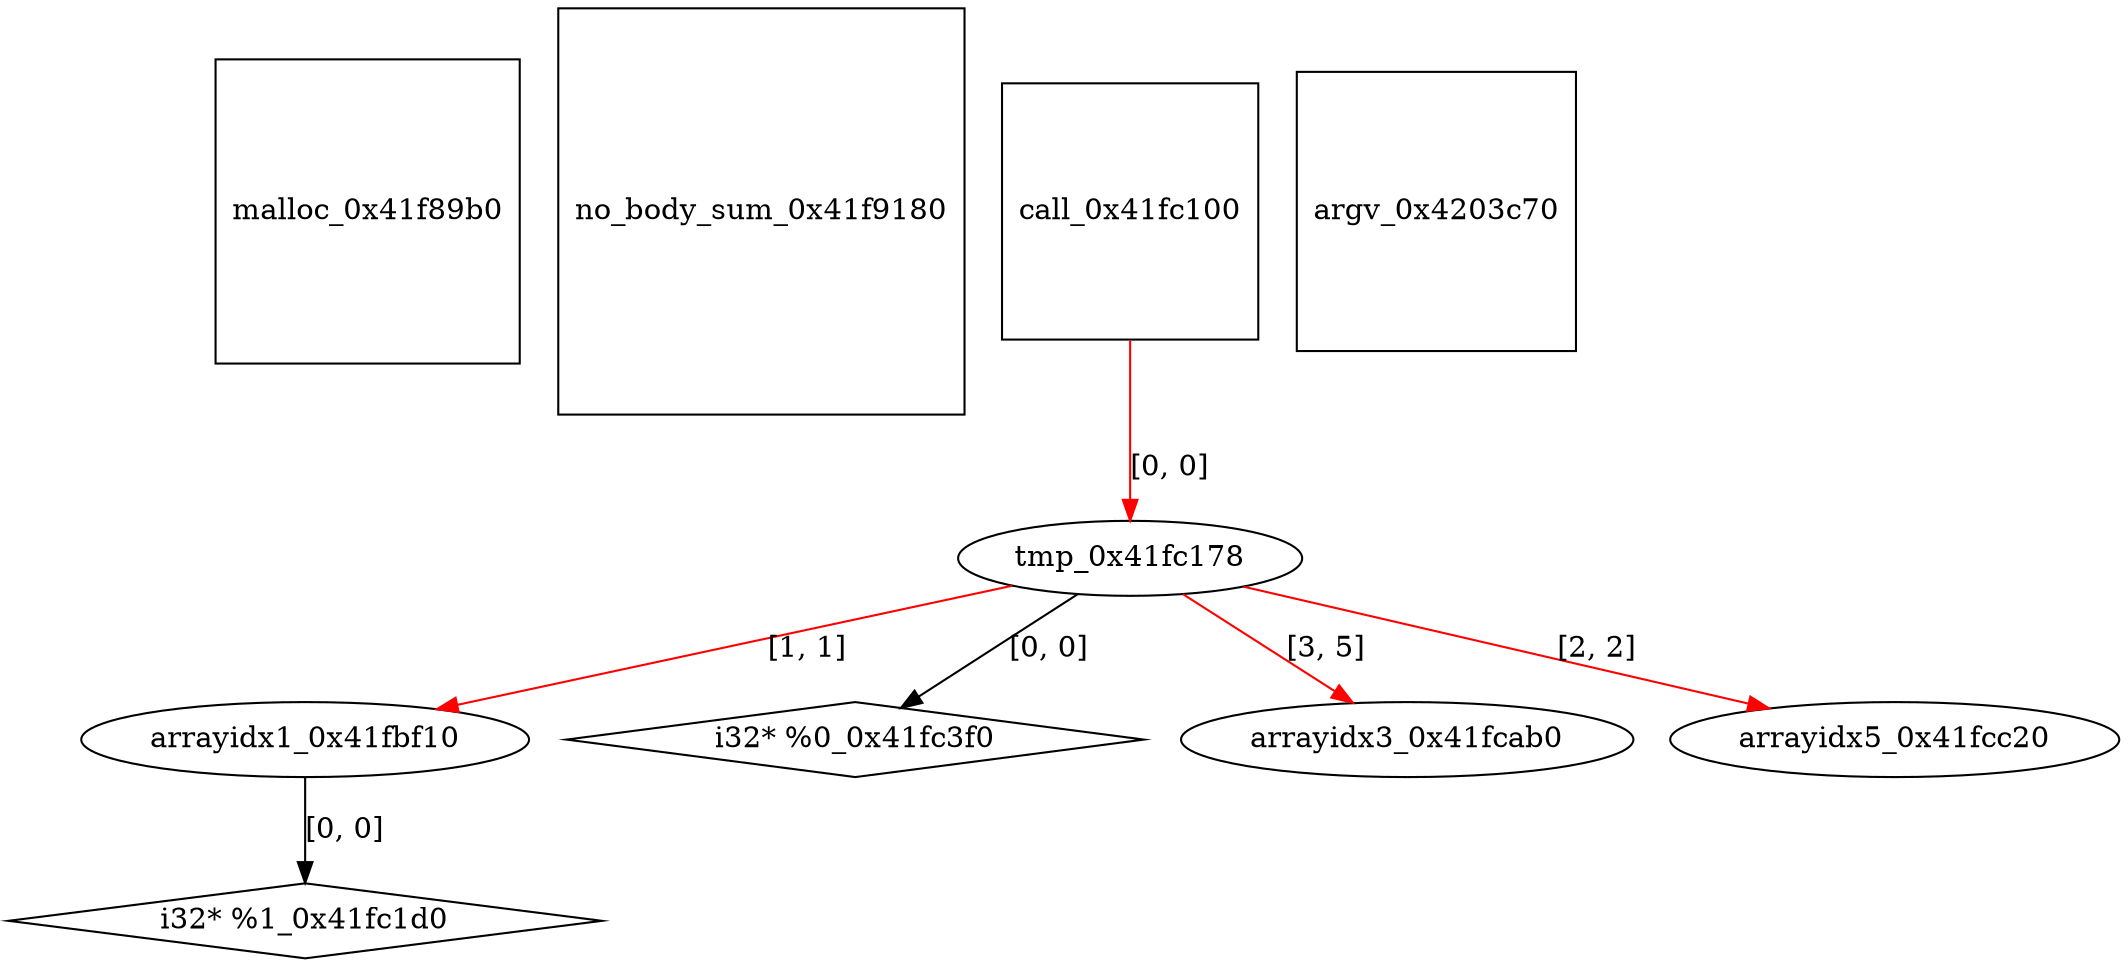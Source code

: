 digraph grafico {
"malloc_0x41f89b0" [shape=square];
"no_body_sum_0x41f9180" [shape=square];
"arrayidx1_0x41fbf10" [shape=ellipse];
"tmp_0x41fc178" -> "arrayidx1_0x41fbf10" [label="[1, 1]",color=red];
"call_0x41fc100" [shape=square];
"tmp_0x41fc178" [shape=ellipse];
"call_0x41fc100" -> "tmp_0x41fc178" [label="[0, 0]",color=red];
"i32* %1_0x41fc1d0" [shape=diamond];
"arrayidx1_0x41fbf10" -> "i32* %1_0x41fc1d0" [label="[0, 0]"];
"i32* %0_0x41fc3f0" [shape=diamond];
"tmp_0x41fc178" -> "i32* %0_0x41fc3f0" [label="[0, 0]"];
"arrayidx3_0x41fcab0" [shape=ellipse];
"tmp_0x41fc178" -> "arrayidx3_0x41fcab0" [label="[3, 5]",color=red];
"arrayidx5_0x41fcc20" [shape=ellipse];
"tmp_0x41fc178" -> "arrayidx5_0x41fcc20" [label="[2, 2]",color=red];
"argv_0x4203c70" [shape=square];
}